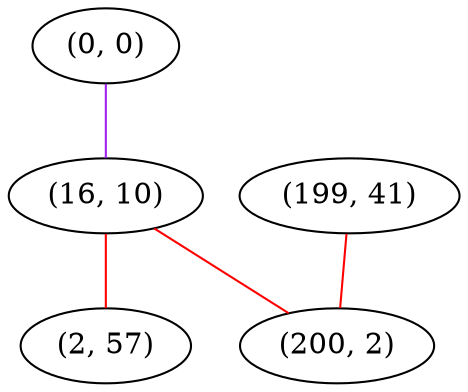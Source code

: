 graph "" {
"(0, 0)";
"(199, 41)";
"(16, 10)";
"(2, 57)";
"(200, 2)";
"(0, 0)" -- "(16, 10)"  [color=purple, key=0, weight=4];
"(199, 41)" -- "(200, 2)"  [color=red, key=0, weight=1];
"(16, 10)" -- "(200, 2)"  [color=red, key=0, weight=1];
"(16, 10)" -- "(2, 57)"  [color=red, key=0, weight=1];
}
